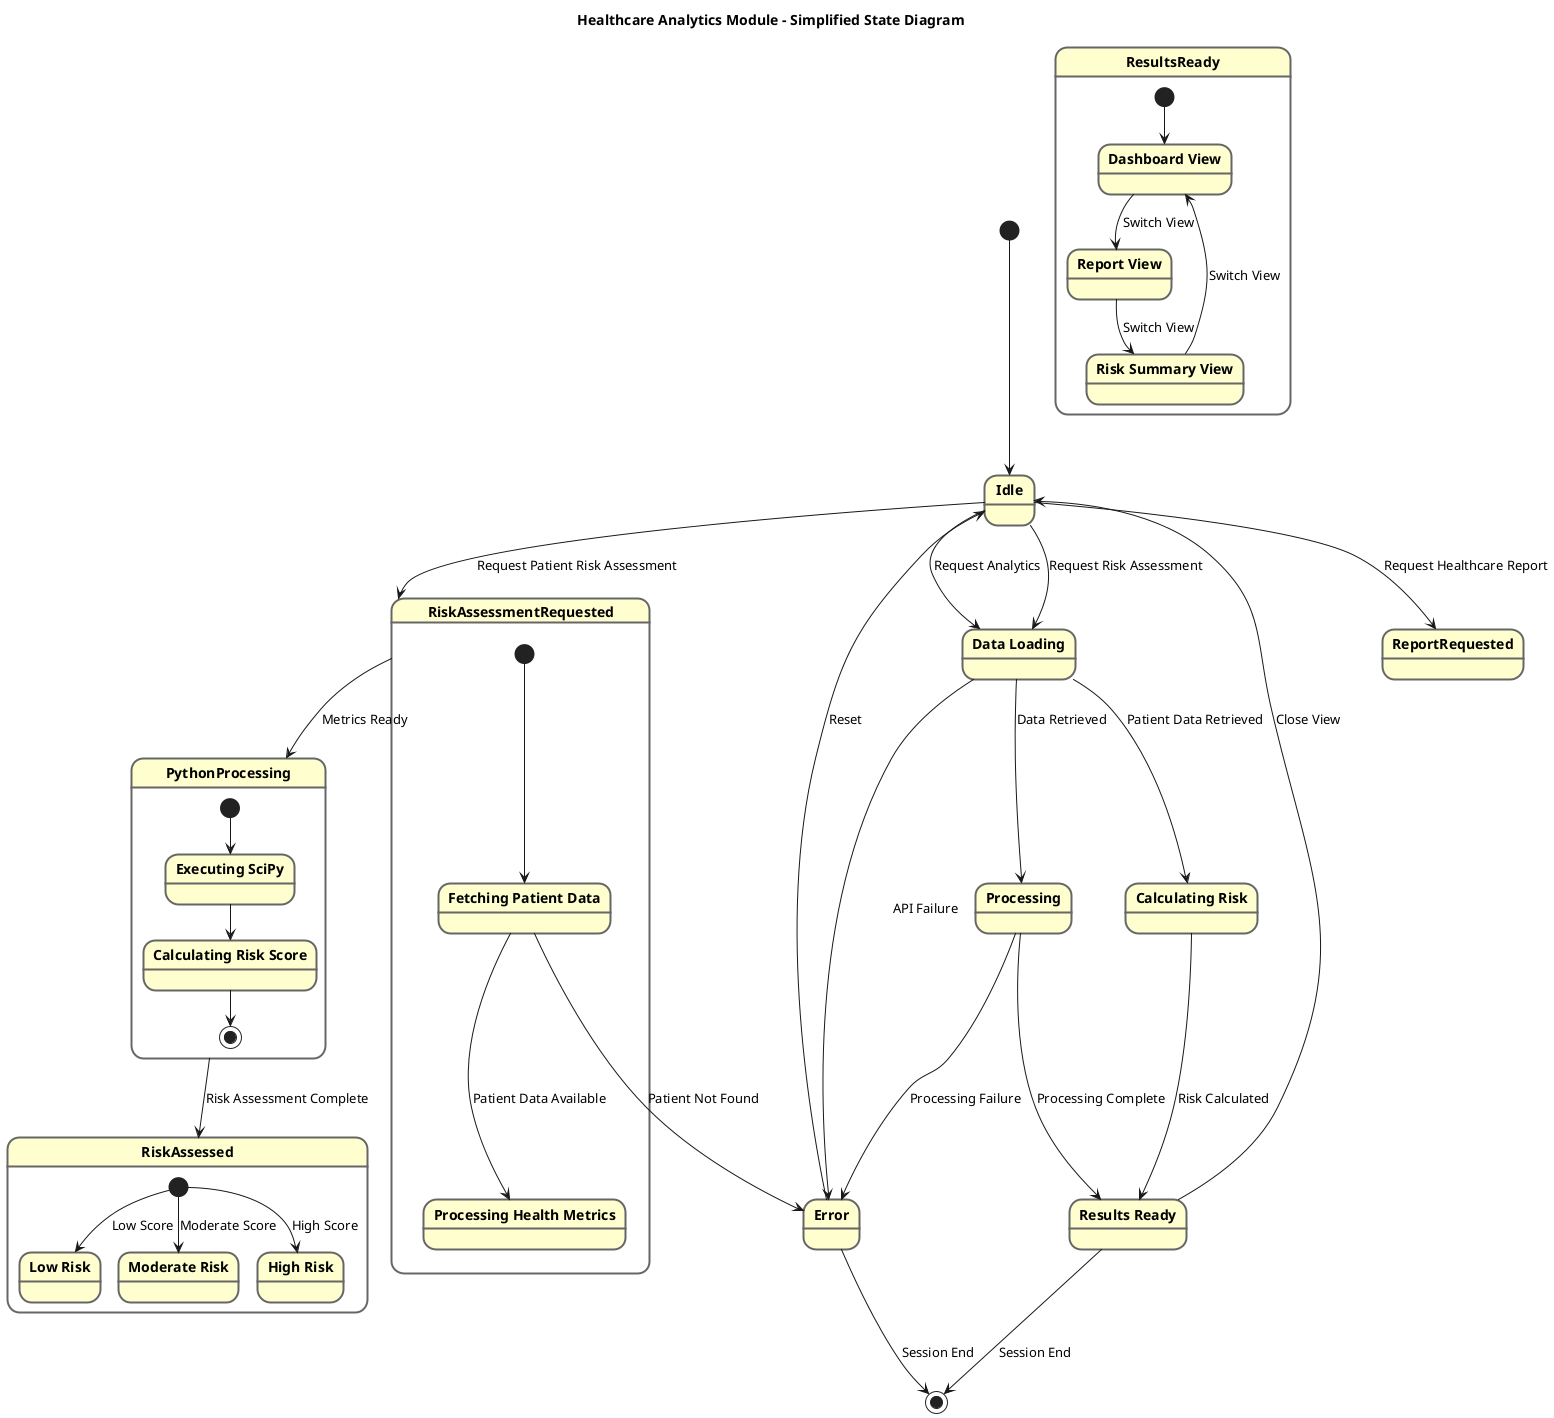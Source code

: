 @startuml Health Analytics Module - State Diagram

' Style and Theming
skinparam state {
  BackgroundColor #FEFECE
  BorderColor #666666
  BorderThickness 2
  FontStyle bold
}

title "Healthcare Analytics Module - Simplified State Diagram"

' Starting state
[*] --> Idle

' Main States
state Idle
state "Data Loading" as Loading
state "Processing" as Processing
state "Results Ready" as Results
state "Error" as Error

' Analytics Flow
Idle --> Loading : Request Analytics
Loading --> Processing : Data Retrieved
Processing --> Results : Processing Complete
Loading --> Error : API Failure
Processing --> Error : Processing Failure

' Risk Assessment States
state "Calculating Risk" as Risk
Idle --> Loading : Request Risk Assessment
Loading --> Risk : Patient Data Retrieved
Risk --> Results : Risk Calculated

' Results States
state ResultsReady {
  state "Dashboard View" as dashView
  state "Report View" as reportView
  state "Risk Summary View" as riskView
  
  [*] --> dashView
  dashView --> reportView : Switch View
  reportView --> riskView : Switch View
  riskView --> dashView : Switch View
}

' Risk Assessment States
Idle --> RiskAssessmentRequested : Request Patient Risk Assessment

state RiskAssessmentRequested {
  state "Fetching Patient Data" as fetchPatient
  state "Processing Health Metrics" as procHealth
  
  [*] --> fetchPatient
  fetchPatient --> procHealth : Patient Data Available
  fetchPatient --> Error : Patient Not Found
}

RiskAssessmentRequested --> PythonProcessing : Metrics Ready

state PythonProcessing {
  state "Executing SciPy" as execScipy
  state "Calculating Risk Score" as calcRisk
  
  [*] --> execScipy
  execScipy --> calcRisk
  calcRisk --> [*]
}

PythonProcessing --> RiskAssessed : Risk Assessment Complete

state RiskAssessed {
  state "Low Risk" as lowRisk
  state "Moderate Risk" as modRisk
  state "High Risk" as highRisk
  
  [*] --> lowRisk : Low Score
  [*] --> modRisk : Moderate Score
  [*] --> highRisk : High Score
}

' Report Generation States
Idle --> ReportRequested : Request Healthcare Report

' Common Transitions
Results --> Idle : Close View
Error --> Idle : Reset

' Final state
Results --> [*] : Session End
Error --> [*] : Session End

@enduml

state RiskAssessmentRequested {
  state "Fetching Patient Data" as fetchPatient
  state "Processing Health Metrics" as procHealth
  
  [*] --> fetchPatient
  fetchPatient --> procHealth : Patient Data Available
  fetchPatient --> Error : Patient Not Found
}

RiskAssessmentRequested --> PythonProcessing : Metrics Ready

state PythonProcessing {
  state "Executing SciPy" as execScipy
  state "Calculating Risk Score" as calcRisk
  
  [*] --> execScipy
  execScipy --> calcRisk
  calcRisk --> [*]
}

PythonProcessing --> RiskAssessed : Risk Assessment Complete

state RiskAssessed {
  state "Low Risk" as lowRisk
  state "Moderate Risk" as modRisk
  state "High Risk" as highRisk
  
  [*] --> lowRisk : Low Score
  [*] --> modRisk : Moderate Score
  [*] --> highRisk : High Score
}

' Report Generation States
Idle --> ReportRequested : Request Healthcare Report

state ReportRequested {
  state "Validating Request" as validReq
  state "Fetching Report Data" as fetchRepData
  
  [*] --> validReq
  validReq --> fetchRepData : Valid Request
  validReq --> Error : Invalid Request
}

ReportRequested --> ReportGeneration : Data Available

state ReportGeneration {
  state "Demographic Report" as demoRep
  state "Diagnosis Report" as diagRep
  state "Visit Report" as visitRep
  
  [*] --> demoRep : Demographic Requested
  [*] --> diagRep : Diagnosis Requested
  [*] --> visitRep : Visit Requested
}

ReportGeneration --> ReportFormatting : Report Generated

state ReportFormatting {
  state "JSON Format" as jsonFmt
  state "CSV Format" as csvFmt
  
  [*] --> jsonFmt : JSON Requested
  [*] --> csvFmt : CSV Requested
}

ReportFormatting --> ReportReady : Formatting Complete

' Staff Utilization States
Idle --> StaffAnalyticsRequested : Request Staff Analytics

state StaffAnalyticsRequested {
  state "Fetching Allocation Data" as fetchAlloc
  state "Calculating Metrics" as calcMetrics
  
  [*] --> fetchAlloc
  fetchAlloc --> calcMetrics : Data Available
  fetchAlloc --> Error : Data Unavailable
}

StaffAnalyticsRequested --> StaffAnalyticsReady : Metrics Calculated

state StaffAnalyticsReady {
  state "Utilization View" as utilView
  state "Staff Performance View" as perfView
  
  [*] --> utilView
  utilView --> perfView : Switch View
  perfView --> utilView : Switch View
}

' Error state
state Error {
  state "API Error" as apiErr
  state "Processing Error" as procErr
  state "Data Error" as dataErr
  
  [*] --> apiErr : API Failure
  [*] --> procErr : Processing Failure
  [*] --> dataErr : Data Issue
}

Error --> Idle : Reset

' Transitions back to Idle
ResultsReady --> Idle : Close Dashboard
RiskAssessed --> Idle : Close Risk View
ReportReady --> Idle : Close Report
StaffAnalyticsReady --> Idle : Close Staff Analytics

' Final state transitions
ResultsReady --> [*] : Session End
RiskAssessed --> [*] : Session End
ReportReady --> [*] : Session End
StaffAnalyticsReady --> [*] : Session End
Error --> [*] : Session End

@enduml

